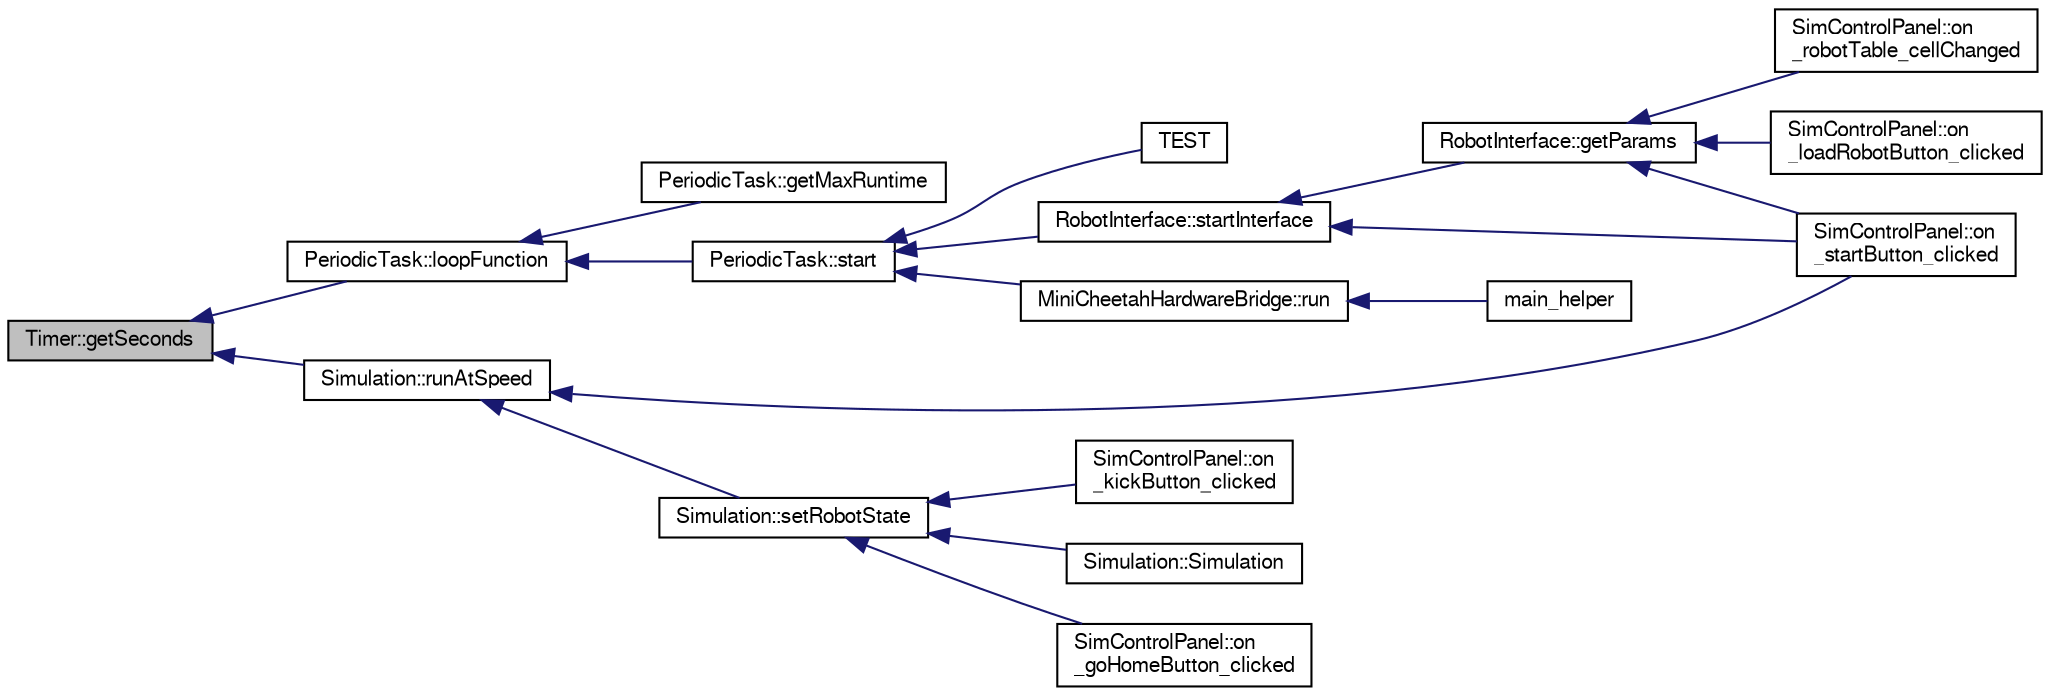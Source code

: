 digraph "Timer::getSeconds"
{
  edge [fontname="FreeSans",fontsize="10",labelfontname="FreeSans",labelfontsize="10"];
  node [fontname="FreeSans",fontsize="10",shape=record];
  rankdir="LR";
  Node1 [label="Timer::getSeconds",height=0.2,width=0.4,color="black", fillcolor="grey75", style="filled", fontcolor="black"];
  Node1 -> Node2 [dir="back",color="midnightblue",fontsize="10",style="solid",fontname="FreeSans"];
  Node2 [label="PeriodicTask::loopFunction",height=0.2,width=0.4,color="black", fillcolor="white", style="filled",URL="$de/d2f/class_periodic_task.html#a749e849501c8369723c1b7822c5a2dc5"];
  Node2 -> Node3 [dir="back",color="midnightblue",fontsize="10",style="solid",fontname="FreeSans"];
  Node3 [label="PeriodicTask::start",height=0.2,width=0.4,color="black", fillcolor="white", style="filled",URL="$de/d2f/class_periodic_task.html#a23a65ac2dff9750a0f0d6416f2f32a6f"];
  Node3 -> Node4 [dir="back",color="midnightblue",fontsize="10",style="solid",fontname="FreeSans"];
  Node4 [label="MiniCheetahHardwareBridge::run",height=0.2,width=0.4,color="black", fillcolor="white", style="filled",URL="$d0/dc5/class_mini_cheetah_hardware_bridge.html#a685c0e118f44327e7734119bd232d484"];
  Node4 -> Node5 [dir="back",color="midnightblue",fontsize="10",style="solid",fontname="FreeSans"];
  Node5 [label="main_helper",height=0.2,width=0.4,color="black", fillcolor="white", style="filled",URL="$d3/dfa/main__helper_8cpp.html#acd1b6ffaae55ecc3c765c38ce5bf3a95"];
  Node3 -> Node6 [dir="back",color="midnightblue",fontsize="10",style="solid",fontname="FreeSans"];
  Node6 [label="RobotInterface::startInterface",height=0.2,width=0.4,color="black", fillcolor="white", style="filled",URL="$d6/d05/class_robot_interface.html#afb4bc3cd443238371c6b09be6d6e2da7"];
  Node6 -> Node7 [dir="back",color="midnightblue",fontsize="10",style="solid",fontname="FreeSans"];
  Node7 [label="RobotInterface::getParams",height=0.2,width=0.4,color="black", fillcolor="white", style="filled",URL="$d6/d05/class_robot_interface.html#a273ece51bef7819a95e7924d2a130976"];
  Node7 -> Node8 [dir="back",color="midnightblue",fontsize="10",style="solid",fontname="FreeSans"];
  Node8 [label="SimControlPanel::on\l_startButton_clicked",height=0.2,width=0.4,color="black", fillcolor="white", style="filled",URL="$d1/d22/class_sim_control_panel.html#afdfa6b365805d23d5438862de97856ae"];
  Node7 -> Node9 [dir="back",color="midnightblue",fontsize="10",style="solid",fontname="FreeSans"];
  Node9 [label="SimControlPanel::on\l_robotTable_cellChanged",height=0.2,width=0.4,color="black", fillcolor="white", style="filled",URL="$d1/d22/class_sim_control_panel.html#aac45ac89880d2d316de41365cd6b7cfb"];
  Node7 -> Node10 [dir="back",color="midnightblue",fontsize="10",style="solid",fontname="FreeSans"];
  Node10 [label="SimControlPanel::on\l_loadRobotButton_clicked",height=0.2,width=0.4,color="black", fillcolor="white", style="filled",URL="$d1/d22/class_sim_control_panel.html#a932918fe9325002dec7f5585c4bfc4f3"];
  Node6 -> Node8 [dir="back",color="midnightblue",fontsize="10",style="solid",fontname="FreeSans"];
  Node3 -> Node11 [dir="back",color="midnightblue",fontsize="10",style="solid",fontname="FreeSans"];
  Node11 [label="TEST",height=0.2,width=0.4,color="black", fillcolor="white", style="filled",URL="$dc/ddb/test__periodic__tasks_8cpp.html#a7aae74ac92ff35c7384f64f25ecc3350"];
  Node2 -> Node12 [dir="back",color="midnightblue",fontsize="10",style="solid",fontname="FreeSans"];
  Node12 [label="PeriodicTask::getMaxRuntime",height=0.2,width=0.4,color="black", fillcolor="white", style="filled",URL="$de/d2f/class_periodic_task.html#adf7a674830010fe0dddf08683cc977dc"];
  Node1 -> Node13 [dir="back",color="midnightblue",fontsize="10",style="solid",fontname="FreeSans"];
  Node13 [label="Simulation::runAtSpeed",height=0.2,width=0.4,color="black", fillcolor="white", style="filled",URL="$dd/d14/class_simulation.html#a34b590ee1fed73b2b6aaf3d2bcf3da0c"];
  Node13 -> Node8 [dir="back",color="midnightblue",fontsize="10",style="solid",fontname="FreeSans"];
  Node13 -> Node14 [dir="back",color="midnightblue",fontsize="10",style="solid",fontname="FreeSans"];
  Node14 [label="Simulation::setRobotState",height=0.2,width=0.4,color="black", fillcolor="white", style="filled",URL="$dd/d14/class_simulation.html#a8a3a6fa9691b58d5dc614d98b8e4fefb"];
  Node14 -> Node15 [dir="back",color="midnightblue",fontsize="10",style="solid",fontname="FreeSans"];
  Node15 [label="SimControlPanel::on\l_goHomeButton_clicked",height=0.2,width=0.4,color="black", fillcolor="white", style="filled",URL="$d1/d22/class_sim_control_panel.html#a9fd8fa720052f15525637834f456c465"];
  Node14 -> Node16 [dir="back",color="midnightblue",fontsize="10",style="solid",fontname="FreeSans"];
  Node16 [label="SimControlPanel::on\l_kickButton_clicked",height=0.2,width=0.4,color="black", fillcolor="white", style="filled",URL="$d1/d22/class_sim_control_panel.html#a18191363c7461cd1af623e790df2e71e"];
  Node14 -> Node17 [dir="back",color="midnightblue",fontsize="10",style="solid",fontname="FreeSans"];
  Node17 [label="Simulation::Simulation",height=0.2,width=0.4,color="black", fillcolor="white", style="filled",URL="$dd/d14/class_simulation.html#a6bf59d648bef2114a09ea3d81998ee3e"];
}
